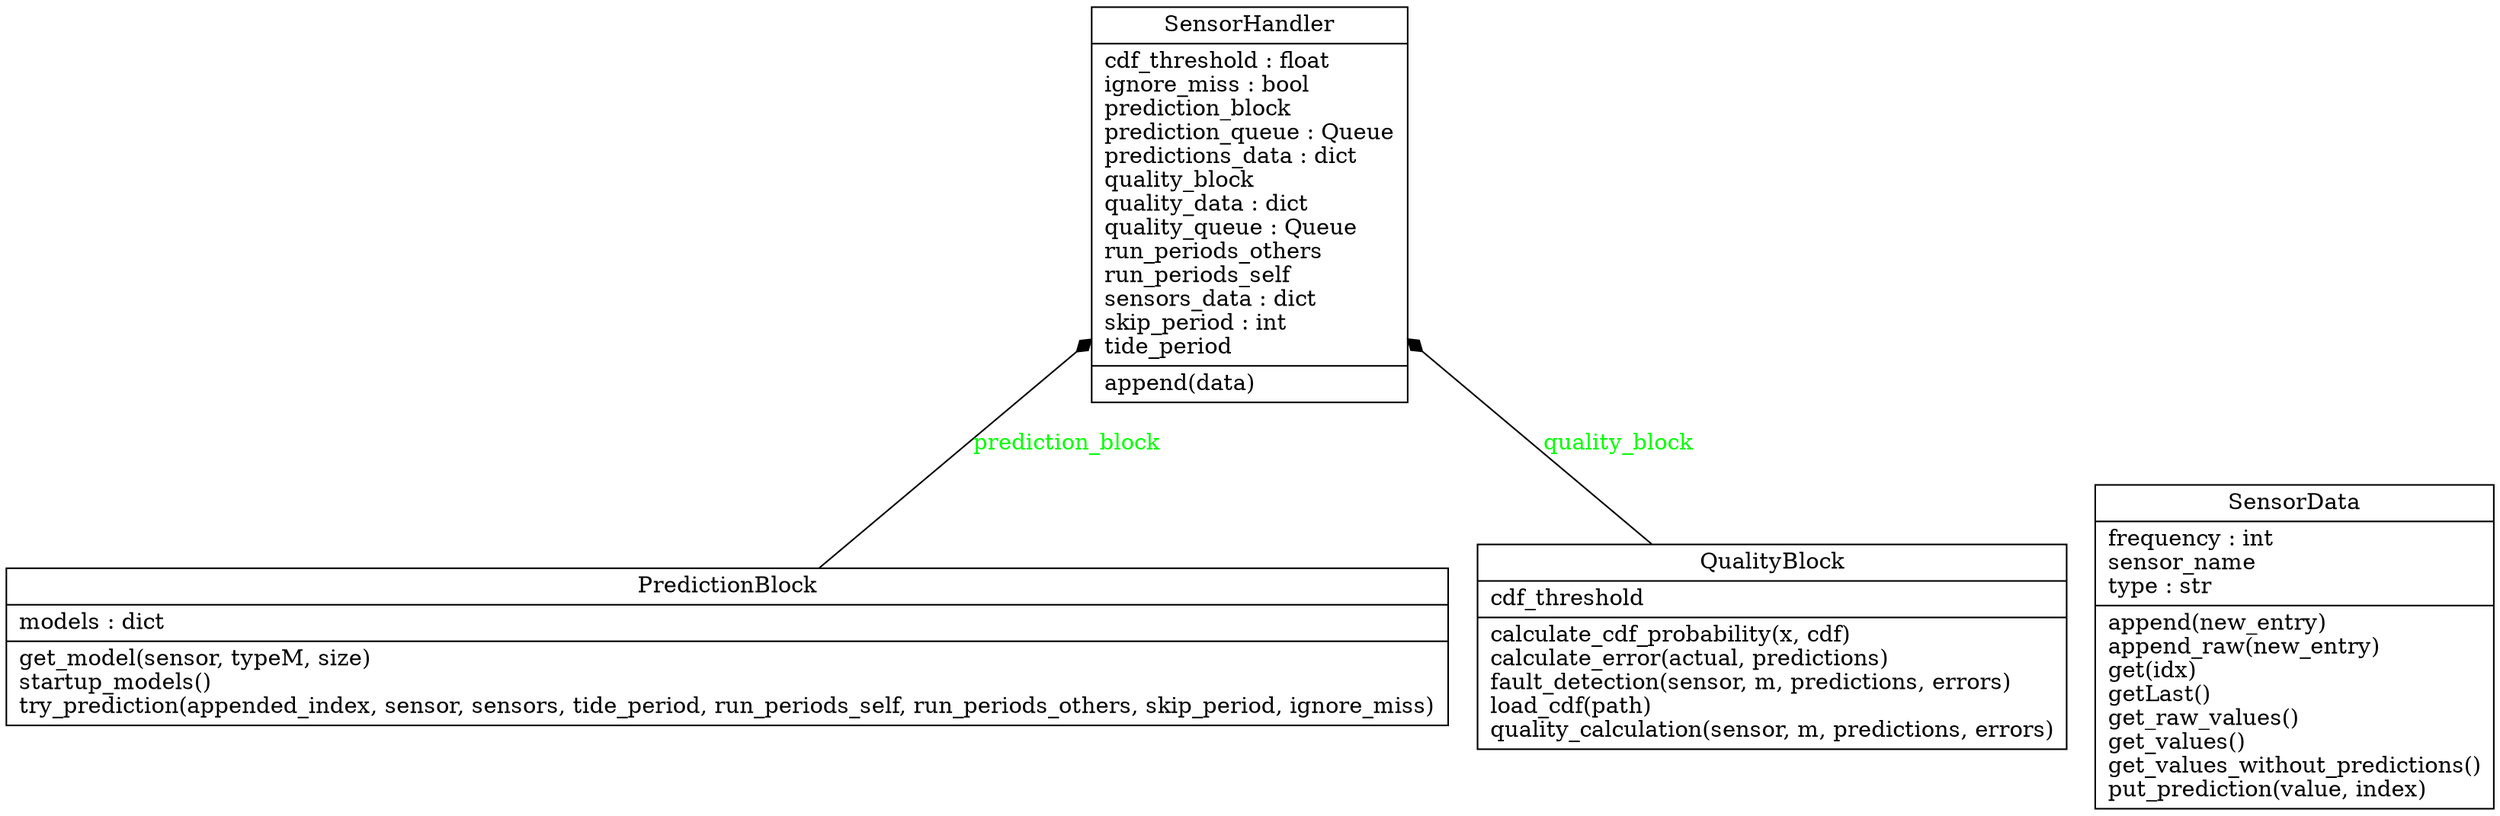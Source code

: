 digraph "classes" {
charset="utf-8"
rankdir=BT
"0" [label="{PredictionBlock|models : dict\l|get_model(sensor, typeM, size)\lstartup_models()\ltry_prediction(appended_index, sensor, sensors, tide_period, run_periods_self, run_periods_others, skip_period, ignore_miss)\l}", shape="record"];
"1" [label="{QualityBlock|cdf_threshold\l|calculate_cdf_probability(x, cdf)\lcalculate_error(actual, predictions)\lfault_detection(sensor, m, predictions, errors)\lload_cdf(path)\lquality_calculation(sensor, m, predictions, errors)\l}", shape="record"];
"2" [label="{SensorData|frequency : int\lsensor_name\ltype : str\l|append(new_entry)\lappend_raw(new_entry)\lget(idx)\lgetLast()\lget_raw_values()\lget_values()\lget_values_without_predictions()\lput_prediction(value, index)\l}", shape="record"];
"3" [label="{SensorHandler|cdf_threshold : float\lignore_miss : bool\lprediction_block\lprediction_queue : Queue\lpredictions_data : dict\lquality_block\lquality_data : dict\lquality_queue : Queue\lrun_periods_others\lrun_periods_self\lsensors_data : dict\lskip_period : int\ltide_period\l|append(data)\l}", shape="record"];
"0" -> "3" [arrowhead="diamond", arrowtail="none", fontcolor="green", label="prediction_block", style="solid"];
"1" -> "3" [arrowhead="diamond", arrowtail="none", fontcolor="green", label="quality_block", style="solid"];
}
